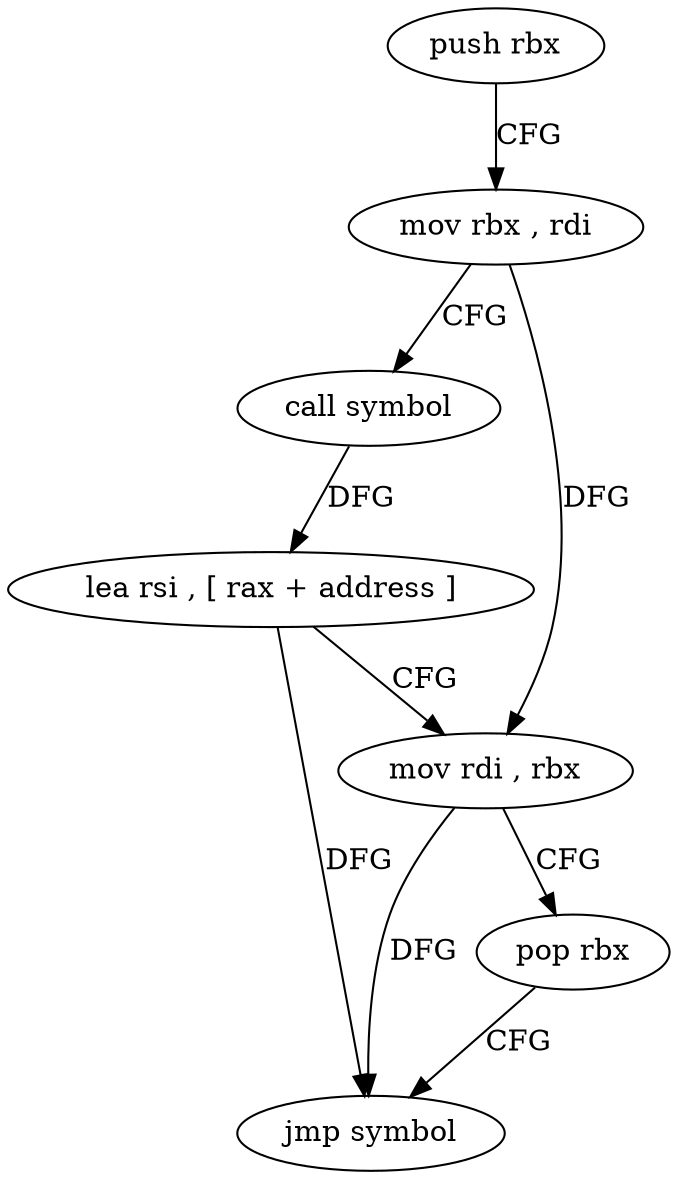 digraph "func" {
"4218256" [label = "push rbx" ]
"4218257" [label = "mov rbx , rdi" ]
"4218260" [label = "call symbol" ]
"4218265" [label = "lea rsi , [ rax + address ]" ]
"4218269" [label = "mov rdi , rbx" ]
"4218272" [label = "pop rbx" ]
"4218273" [label = "jmp symbol" ]
"4218256" -> "4218257" [ label = "CFG" ]
"4218257" -> "4218260" [ label = "CFG" ]
"4218257" -> "4218269" [ label = "DFG" ]
"4218260" -> "4218265" [ label = "DFG" ]
"4218265" -> "4218269" [ label = "CFG" ]
"4218265" -> "4218273" [ label = "DFG" ]
"4218269" -> "4218272" [ label = "CFG" ]
"4218269" -> "4218273" [ label = "DFG" ]
"4218272" -> "4218273" [ label = "CFG" ]
}
